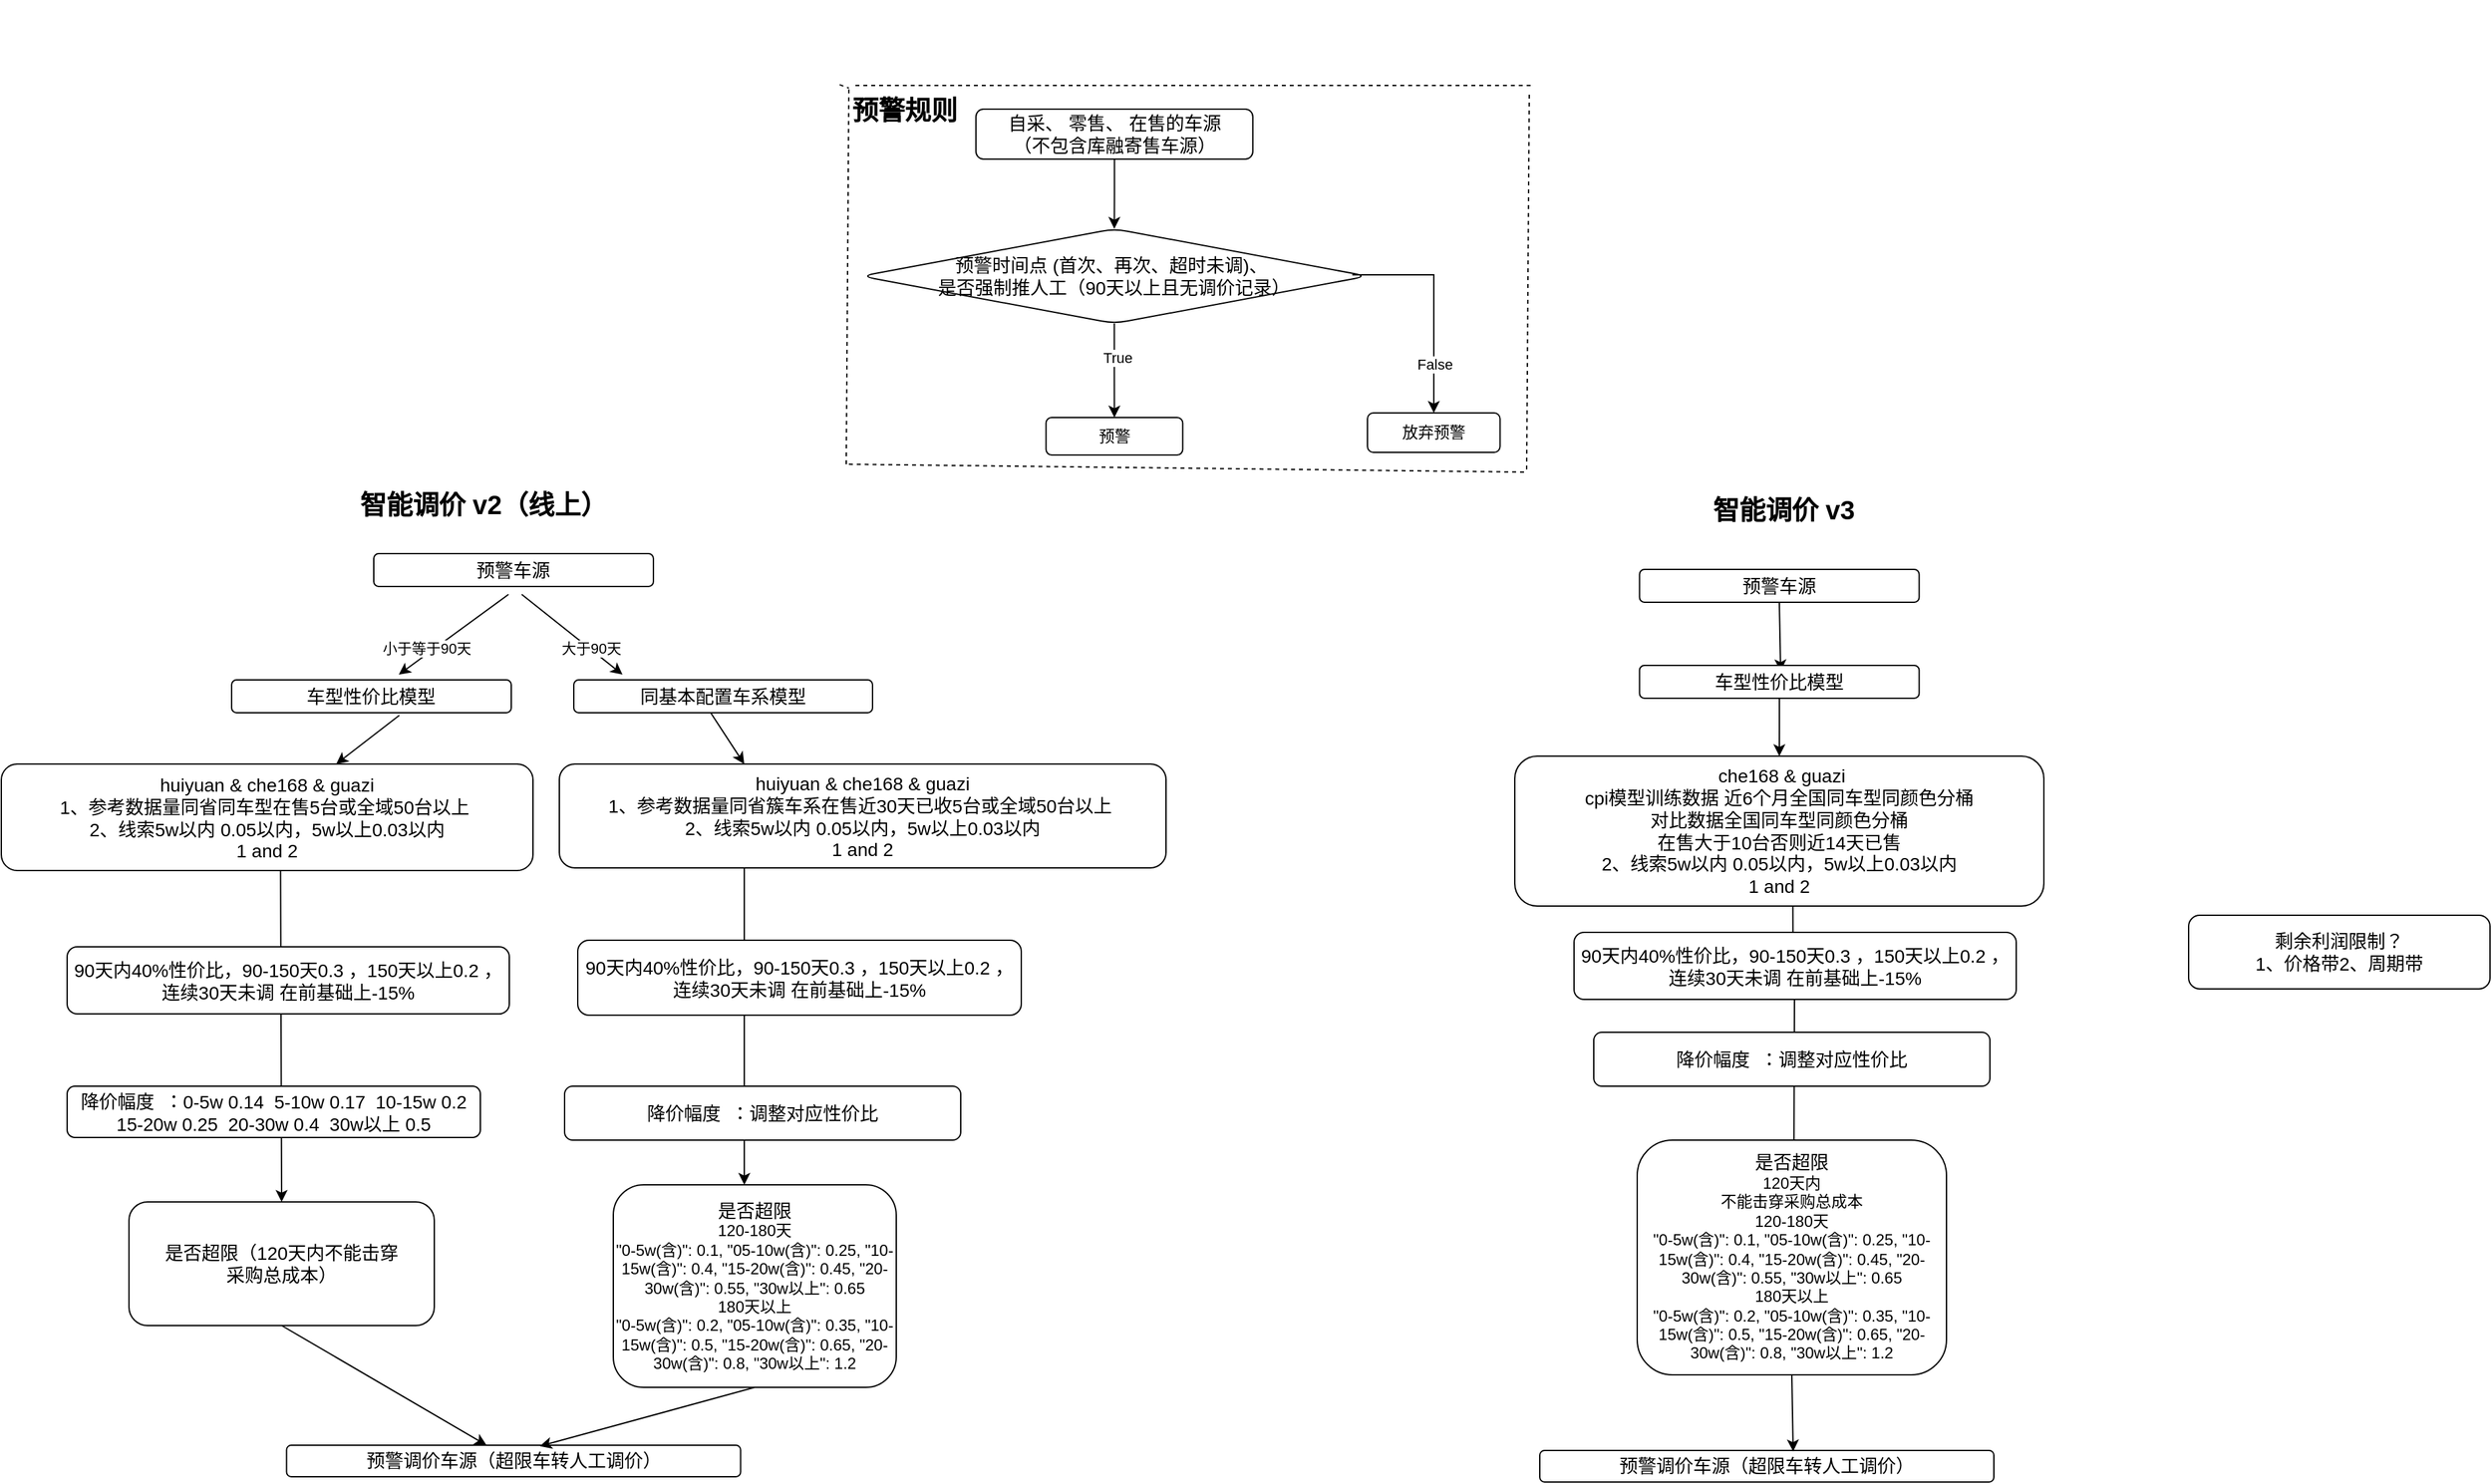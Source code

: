 <mxfile version="23.0.2" type="github">
  <diagram id="7jMcVTaSKbLTG11D5n-k" name="第 1 页">
    <mxGraphModel dx="1370" dy="3915" grid="0" gridSize="10" guides="1" tooltips="1" connect="1" arrows="1" fold="1" page="1" pageScale="1" pageWidth="4681" pageHeight="3300" math="0" shadow="0">
      <root>
        <mxCell id="0" />
        <mxCell id="1" parent="0" />
        <mxCell id="Wvx19moBlmHvsNVBward-10" value="" style="endArrow=classic;html=1;rounded=0;" parent="1" edge="1">
          <mxGeometry width="50" height="50" relative="1" as="geometry">
            <mxPoint x="3013.4" y="419.996" as="sourcePoint" />
            <mxPoint x="2930" y="481" as="targetPoint" />
          </mxGeometry>
        </mxCell>
        <mxCell id="Wvx19moBlmHvsNVBward-64" value="小于等于90天" style="edgeLabel;html=1;align=center;verticalAlign=middle;resizable=0;points=[];" parent="Wvx19moBlmHvsNVBward-10" vertex="1" connectable="0">
          <mxGeometry x="0.441" y="-5" relative="1" as="geometry">
            <mxPoint y="1" as="offset" />
          </mxGeometry>
        </mxCell>
        <mxCell id="Wvx19moBlmHvsNVBward-22" value="&lt;font style=&quot;font-size: 14px;&quot;&gt;预警车源&lt;/font&gt;" style="rounded=1;whiteSpace=wrap;html=1;" parent="1" vertex="1">
          <mxGeometry x="2911" y="389" width="212.48" height="25" as="geometry" />
        </mxCell>
        <mxCell id="Wvx19moBlmHvsNVBward-54" value="&lt;h1&gt;&lt;font color=&quot;#000000&quot;&gt;&lt;span style=&quot;font-size: 20px;&quot;&gt;智能调价 v2（线上）&lt;/span&gt;&lt;/font&gt;&lt;/h1&gt;" style="text;html=1;align=center;verticalAlign=middle;resizable=0;points=[];autosize=1;strokeColor=none;fillColor=none;fontColor=#FF0000;" parent="1" vertex="1">
          <mxGeometry x="2890.997" y="314" width="206" height="73" as="geometry" />
        </mxCell>
        <mxCell id="Wvx19moBlmHvsNVBward-65" value="" style="endArrow=classic;html=1;rounded=0;" parent="1" edge="1">
          <mxGeometry width="50" height="50" relative="1" as="geometry">
            <mxPoint x="3023.4" y="419.996" as="sourcePoint" />
            <mxPoint x="3100" y="481" as="targetPoint" />
          </mxGeometry>
        </mxCell>
        <mxCell id="Wvx19moBlmHvsNVBward-66" value="大于90天" style="edgeLabel;html=1;align=center;verticalAlign=middle;resizable=0;points=[];" parent="Wvx19moBlmHvsNVBward-65" vertex="1" connectable="0">
          <mxGeometry x="0.441" y="-5" relative="1" as="geometry">
            <mxPoint y="-7" as="offset" />
          </mxGeometry>
        </mxCell>
        <mxCell id="Wvx19moBlmHvsNVBward-67" value="&lt;font style=&quot;font-size: 14px;&quot;&gt;车型性价比模型&lt;/font&gt;" style="rounded=1;whiteSpace=wrap;html=1;" parent="1" vertex="1">
          <mxGeometry x="2803" y="485" width="212.48" height="25" as="geometry" />
        </mxCell>
        <mxCell id="Wvx19moBlmHvsNVBward-68" value="&lt;font style=&quot;font-size: 14px;&quot;&gt;同基本配置车系模型&lt;/font&gt;" style="rounded=1;whiteSpace=wrap;html=1;" parent="1" vertex="1">
          <mxGeometry x="3063" y="485" width="227" height="25" as="geometry" />
        </mxCell>
        <mxCell id="Wvx19moBlmHvsNVBward-69" value="" style="endArrow=classic;html=1;rounded=0;" parent="1" target="Wvx19moBlmHvsNVBward-73" edge="1">
          <mxGeometry width="50" height="50" relative="1" as="geometry">
            <mxPoint x="2930.4" y="511.996" as="sourcePoint" />
            <mxPoint x="2983" y="577" as="targetPoint" />
          </mxGeometry>
        </mxCell>
        <mxCell id="Wvx19moBlmHvsNVBward-71" value="" style="endArrow=classic;html=1;rounded=0;entryX=0.5;entryY=0;entryDx=0;entryDy=0;" parent="1" edge="1">
          <mxGeometry width="50" height="50" relative="1" as="geometry">
            <mxPoint x="3167.0" y="509.996" as="sourcePoint" />
            <mxPoint x="3192.5" y="549" as="targetPoint" />
          </mxGeometry>
        </mxCell>
        <mxCell id="Wvx19moBlmHvsNVBward-81" value="" style="edgeStyle=orthogonalEdgeStyle;rounded=0;orthogonalLoop=1;jettySize=auto;html=1;fontSize=18;" parent="1" target="Wvx19moBlmHvsNVBward-84" edge="1">
          <mxGeometry relative="1" as="geometry">
            <mxPoint x="3192.545" y="569" as="sourcePoint" />
            <mxPoint x="3210.5" y="916" as="targetPoint" />
            <Array as="points">
              <mxPoint x="3193" y="929" />
              <mxPoint x="3193" y="929" />
            </Array>
          </mxGeometry>
        </mxCell>
        <mxCell id="Wvx19moBlmHvsNVBward-80" value="" style="edgeStyle=orthogonalEdgeStyle;rounded=0;orthogonalLoop=1;jettySize=auto;html=1;fontSize=18;entryX=0.5;entryY=0;entryDx=0;entryDy=0;" parent="1" target="Wvx19moBlmHvsNVBward-82" edge="1">
          <mxGeometry relative="1" as="geometry">
            <mxPoint x="2840" y="574" as="sourcePoint" />
            <mxPoint x="2839" y="995" as="targetPoint" />
          </mxGeometry>
        </mxCell>
        <mxCell id="Wvx19moBlmHvsNVBward-73" value="&lt;font style=&quot;&quot;&gt;&lt;font style=&quot;font-size: 14px;&quot;&gt;huiyuan &amp;amp; che168 &amp;amp; guazi&lt;br&gt;1、参考数据量同省同车型在售5台或全域50台以上&amp;nbsp;&lt;br&gt;2、线索5w以内 0.05以内，5w以上0.03以内&lt;br&gt;1 and 2&lt;/font&gt;&lt;br&gt;&lt;/font&gt;" style="rounded=1;whiteSpace=wrap;html=1;" parent="1" vertex="1">
          <mxGeometry x="2628" y="549" width="404" height="81" as="geometry" />
        </mxCell>
        <mxCell id="Wvx19moBlmHvsNVBward-75" value="&lt;font style=&quot;font-size: 14px;&quot;&gt;90天内40%性价比，90-150天0.3 ，150天以上0.2 ， 连续30天未调 在前基础上-15%&lt;/font&gt;" style="rounded=1;whiteSpace=wrap;html=1;" parent="1" vertex="1">
          <mxGeometry x="2678" y="688" width="336" height="51" as="geometry" />
        </mxCell>
        <mxCell id="Wvx19moBlmHvsNVBward-82" value="&lt;font style=&quot;font-size: 14px;&quot;&gt;是否超限（120天内不能击穿&lt;br&gt;采购总成本）&lt;br&gt;&lt;/font&gt;" style="rounded=1;whiteSpace=wrap;html=1;" parent="1" vertex="1">
          <mxGeometry x="2725" y="882" width="232" height="94" as="geometry" />
        </mxCell>
        <mxCell id="Wvx19moBlmHvsNVBward-84" value="&lt;font style=&quot;font-size: 14px;&quot;&gt;是否超限&lt;br&gt;&lt;/font&gt;120-180天&lt;br&gt;&lt;font style=&quot;font-size: 12px;&quot;&gt;&quot;0-5w(含)&quot;: 0.1, &quot;05-10w(含)&quot;: 0.25, &quot;10-15w(含)&quot;: 0.4, &quot;15-20w(含)&quot;: 0.45, &quot;20-30w(含)&quot;: 0.55, &quot;30w以上&quot;: 0.65&lt;/font&gt;&lt;br&gt;180天以上&lt;br&gt;&quot;0-5w(含)&quot;: 0.2, &quot;05-10w(含)&quot;: 0.35, &quot;10-15w(含)&quot;: 0.5, &quot;15-20w(含)&quot;: 0.65, &quot;20-30w(含)&quot;: 0.8, &quot;30w以上&quot;: 1.2" style="rounded=1;whiteSpace=wrap;html=1;" parent="1" vertex="1">
          <mxGeometry x="3093" y="869" width="215" height="154" as="geometry" />
        </mxCell>
        <mxCell id="Wvx19moBlmHvsNVBward-86" value="&lt;font style=&quot;font-size: 14px;&quot;&gt;预警调价车源（超限车转人工调价）&lt;/font&gt;" style="rounded=1;whiteSpace=wrap;html=1;" parent="1" vertex="1">
          <mxGeometry x="2844.74" y="1067" width="345" height="24" as="geometry" />
        </mxCell>
        <mxCell id="Wvx19moBlmHvsNVBward-91" value="" style="endArrow=classic;html=1;rounded=0;exitX=0.5;exitY=1;exitDx=0;exitDy=0;" parent="1" source="Wvx19moBlmHvsNVBward-82" target="Wvx19moBlmHvsNVBward-86" edge="1">
          <mxGeometry width="50" height="50" relative="1" as="geometry">
            <mxPoint x="2893.31" y="1178.996" as="sourcePoint" />
            <mxPoint x="2991" y="1229" as="targetPoint" />
          </mxGeometry>
        </mxCell>
        <mxCell id="Wvx19moBlmHvsNVBward-92" value="" style="endArrow=classic;html=1;rounded=0;entryX=0.558;entryY=0.03;entryDx=0;entryDy=0;entryPerimeter=0;exitX=0.5;exitY=1;exitDx=0;exitDy=0;" parent="1" target="Wvx19moBlmHvsNVBward-86" edge="1" source="Wvx19moBlmHvsNVBward-84">
          <mxGeometry width="50" height="50" relative="1" as="geometry">
            <mxPoint x="3189.31" y="1141.996" as="sourcePoint" />
            <mxPoint x="3117.999" y="1179" as="targetPoint" />
          </mxGeometry>
        </mxCell>
        <mxCell id="Uozrh9gCZXrSgAL-C33O-24" value="" style="group" vertex="1" connectable="0" parent="1">
          <mxGeometry x="3220.997" y="-32" width="844.003" height="318" as="geometry" />
        </mxCell>
        <mxCell id="Uozrh9gCZXrSgAL-C33O-44" value="" style="group" vertex="1" connectable="0" parent="Uozrh9gCZXrSgAL-C33O-24">
          <mxGeometry x="48.003" y="65" width="520" height="294" as="geometry" />
        </mxCell>
        <mxCell id="Uozrh9gCZXrSgAL-C33O-2" value="&lt;font style=&quot;font-size: 14px;&quot;&gt;自采、 零售、 在售的车源&lt;br&gt;（不包含库融寄售车源）&lt;/font&gt;" style="rounded=1;whiteSpace=wrap;html=1;" vertex="1" parent="Uozrh9gCZXrSgAL-C33O-44">
          <mxGeometry x="99.56" y="18" width="210.37" height="38" as="geometry" />
        </mxCell>
        <mxCell id="Uozrh9gCZXrSgAL-C33O-7" value="&lt;font style=&quot;font-size: 14px;&quot;&gt;&amp;nbsp; &amp;nbsp;预警时间点 (首次、再次、超时未调)、&amp;nbsp; &amp;nbsp;&amp;nbsp;&lt;br&gt;是否强制推人工（90天以上且无调价记录）&lt;/font&gt;" style="rhombus;whiteSpace=wrap;html=1;rounded=1;" vertex="1" parent="Uozrh9gCZXrSgAL-C33O-44">
          <mxGeometry x="12.43" y="109" width="384.63" height="72" as="geometry" />
        </mxCell>
        <mxCell id="Uozrh9gCZXrSgAL-C33O-8" value="" style="edgeStyle=orthogonalEdgeStyle;rounded=0;orthogonalLoop=1;jettySize=auto;html=1;" edge="1" parent="Uozrh9gCZXrSgAL-C33O-44" source="Uozrh9gCZXrSgAL-C33O-2" target="Uozrh9gCZXrSgAL-C33O-7">
          <mxGeometry relative="1" as="geometry" />
        </mxCell>
        <mxCell id="Uozrh9gCZXrSgAL-C33O-9" value="预警" style="whiteSpace=wrap;html=1;rounded=1;" vertex="1" parent="Uozrh9gCZXrSgAL-C33O-44">
          <mxGeometry x="152.81" y="252.5" width="103.88" height="28.5" as="geometry" />
        </mxCell>
        <mxCell id="Uozrh9gCZXrSgAL-C33O-10" value="" style="edgeStyle=orthogonalEdgeStyle;rounded=0;orthogonalLoop=1;jettySize=auto;html=1;" edge="1" parent="Uozrh9gCZXrSgAL-C33O-44" source="Uozrh9gCZXrSgAL-C33O-7" target="Uozrh9gCZXrSgAL-C33O-9">
          <mxGeometry relative="1" as="geometry" />
        </mxCell>
        <mxCell id="Uozrh9gCZXrSgAL-C33O-14" value="True" style="edgeLabel;html=1;align=center;verticalAlign=middle;resizable=0;points=[];" vertex="1" connectable="0" parent="Uozrh9gCZXrSgAL-C33O-10">
          <mxGeometry x="-0.276" y="2" relative="1" as="geometry">
            <mxPoint as="offset" />
          </mxGeometry>
        </mxCell>
        <mxCell id="Uozrh9gCZXrSgAL-C33O-11" value="放弃预警" style="whiteSpace=wrap;html=1;rounded=1;" vertex="1" parent="Uozrh9gCZXrSgAL-C33O-44">
          <mxGeometry x="397.06" y="249" width="100.74" height="30" as="geometry" />
        </mxCell>
        <mxCell id="Uozrh9gCZXrSgAL-C33O-12" value="" style="edgeStyle=orthogonalEdgeStyle;rounded=0;orthogonalLoop=1;jettySize=auto;html=1;exitX=0.97;exitY=0.486;exitDx=0;exitDy=0;exitPerimeter=0;" edge="1" parent="Uozrh9gCZXrSgAL-C33O-44" source="Uozrh9gCZXrSgAL-C33O-7" target="Uozrh9gCZXrSgAL-C33O-11">
          <mxGeometry relative="1" as="geometry" />
        </mxCell>
        <mxCell id="Uozrh9gCZXrSgAL-C33O-13" value="False" style="edgeLabel;html=1;align=center;verticalAlign=middle;resizable=0;points=[];" vertex="1" connectable="0" parent="Uozrh9gCZXrSgAL-C33O-12">
          <mxGeometry x="0.058" y="1" relative="1" as="geometry">
            <mxPoint x="-1" y="41" as="offset" />
          </mxGeometry>
        </mxCell>
        <mxCell id="Uozrh9gCZXrSgAL-C33O-23" value="" style="group" vertex="1" connectable="0" parent="Uozrh9gCZXrSgAL-C33O-44">
          <mxGeometry width="520" height="294" as="geometry" />
        </mxCell>
        <mxCell id="Uozrh9gCZXrSgAL-C33O-19" value="" style="endArrow=none;dashed=1;html=1;rounded=0;" edge="1" parent="Uozrh9gCZXrSgAL-C33O-23" source="Uozrh9gCZXrSgAL-C33O-1">
          <mxGeometry width="50" height="50" relative="1" as="geometry">
            <mxPoint x="519" y="8" as="sourcePoint" />
            <mxPoint x="3" y="2" as="targetPoint" />
          </mxGeometry>
        </mxCell>
        <mxCell id="Uozrh9gCZXrSgAL-C33O-20" value="" style="endArrow=none;dashed=1;html=1;rounded=0;" edge="1" parent="Uozrh9gCZXrSgAL-C33O-23">
          <mxGeometry width="50" height="50" relative="1" as="geometry">
            <mxPoint x="1" y="288" as="sourcePoint" />
            <mxPoint x="3" as="targetPoint" />
          </mxGeometry>
        </mxCell>
        <mxCell id="Uozrh9gCZXrSgAL-C33O-21" value="" style="endArrow=none;dashed=1;html=1;rounded=0;" edge="1" parent="Uozrh9gCZXrSgAL-C33O-23">
          <mxGeometry width="50" height="50" relative="1" as="geometry">
            <mxPoint x="518" y="292" as="sourcePoint" />
            <mxPoint x="520" y="4" as="targetPoint" />
          </mxGeometry>
        </mxCell>
        <mxCell id="Uozrh9gCZXrSgAL-C33O-22" value="" style="endArrow=none;dashed=1;html=1;rounded=0;" edge="1" parent="Uozrh9gCZXrSgAL-C33O-23">
          <mxGeometry width="50" height="50" relative="1" as="geometry">
            <mxPoint x="516" y="294" as="sourcePoint" />
            <mxPoint y="288" as="targetPoint" />
          </mxGeometry>
        </mxCell>
        <mxCell id="Uozrh9gCZXrSgAL-C33O-1" value="&lt;h1&gt;&lt;font color=&quot;#000000&quot;&gt;&lt;span style=&quot;font-size: 20px;&quot;&gt;预警规则&lt;/span&gt;&lt;/font&gt;&lt;/h1&gt;" style="text;html=1;align=center;verticalAlign=middle;resizable=0;points=[];autosize=1;strokeColor=none;fillColor=none;fontColor=#FF0000;" vertex="1" parent="Uozrh9gCZXrSgAL-C33O-23">
          <mxGeometry x="-4.003" y="-19" width="98" height="73" as="geometry" />
        </mxCell>
        <mxCell id="Uozrh9gCZXrSgAL-C33O-43" value="" style="endArrow=none;dashed=1;html=1;rounded=0;exitX=0.051;exitY=0.288;exitDx=0;exitDy=0;exitPerimeter=0;" edge="1" parent="Uozrh9gCZXrSgAL-C33O-23">
          <mxGeometry width="50" height="50" relative="1" as="geometry">
            <mxPoint x="7.995" y="0.004" as="sourcePoint" />
            <mxPoint x="521" as="targetPoint" />
          </mxGeometry>
        </mxCell>
        <mxCell id="Uozrh9gCZXrSgAL-C33O-48" value="&lt;font style=&quot;font-size: 14px;&quot;&gt;降价幅度&amp;nbsp; ：0-5w 0.14&amp;nbsp; 5-10w 0.17&amp;nbsp; 10-15w 0.2&lt;br&gt;15-20w 0.25&amp;nbsp; 20-30w 0.4&amp;nbsp; 30w以上 0.5&lt;/font&gt;" style="rounded=1;whiteSpace=wrap;html=1;" vertex="1" parent="1">
          <mxGeometry x="2678" y="794" width="314" height="39" as="geometry" />
        </mxCell>
        <mxCell id="Uozrh9gCZXrSgAL-C33O-49" value="&lt;font style=&quot;font-size: 14px;&quot;&gt;90天内40%性价比，90-150天0.3 ，150天以上0.2 ， 连续30天未调 在前基础上-15%&lt;/font&gt;" style="rounded=1;whiteSpace=wrap;html=1;" vertex="1" parent="1">
          <mxGeometry x="3066" y="683" width="337" height="57" as="geometry" />
        </mxCell>
        <mxCell id="Uozrh9gCZXrSgAL-C33O-50" value="&lt;font style=&quot;&quot;&gt;&lt;font style=&quot;font-size: 14px;&quot;&gt;huiyuan &amp;amp; che168 &amp;amp; guazi&lt;br&gt;1、参考数据量同省簇车系在售近30天已收5台或全域50台以上&amp;nbsp;&lt;br&gt;2、线索5w以内 0.05以内，5w以上0.03以内&lt;br&gt;1 and 2&lt;/font&gt;&lt;br&gt;&lt;/font&gt;" style="rounded=1;whiteSpace=wrap;html=1;" vertex="1" parent="1">
          <mxGeometry x="3052" y="549" width="461" height="79" as="geometry" />
        </mxCell>
        <mxCell id="Uozrh9gCZXrSgAL-C33O-51" value="&lt;font style=&quot;font-size: 14px;&quot;&gt;降价幅度&amp;nbsp; ：调整对应性价比&lt;/font&gt;" style="rounded=1;whiteSpace=wrap;html=1;" vertex="1" parent="1">
          <mxGeometry x="3056" y="794" width="301" height="41" as="geometry" />
        </mxCell>
        <mxCell id="Uozrh9gCZXrSgAL-C33O-52" value="" style="endArrow=classic;html=1;rounded=0;exitX=0.5;exitY=1;exitDx=0;exitDy=0;" edge="1" parent="1" source="Uozrh9gCZXrSgAL-C33O-54">
          <mxGeometry width="50" height="50" relative="1" as="geometry">
            <mxPoint x="4063.4" y="417.496" as="sourcePoint" />
            <mxPoint x="3980" y="478.5" as="targetPoint" />
          </mxGeometry>
        </mxCell>
        <mxCell id="Uozrh9gCZXrSgAL-C33O-54" value="&lt;font style=&quot;font-size: 14px;&quot;&gt;预警车源&lt;/font&gt;" style="rounded=1;whiteSpace=wrap;html=1;" vertex="1" parent="1">
          <mxGeometry x="3872.76" y="401" width="212.48" height="25" as="geometry" />
        </mxCell>
        <mxCell id="Uozrh9gCZXrSgAL-C33O-55" value="&lt;h1&gt;&lt;font color=&quot;#000000&quot;&gt;&lt;span style=&quot;font-size: 20px;&quot;&gt;智能调价 v3&lt;/span&gt;&lt;/font&gt;&lt;/h1&gt;" style="text;html=1;align=center;verticalAlign=middle;resizable=0;points=[];autosize=1;strokeColor=none;fillColor=none;fontColor=#FF0000;" vertex="1" parent="1">
          <mxGeometry x="3918.757" y="318" width="126" height="73" as="geometry" />
        </mxCell>
        <mxCell id="Uozrh9gCZXrSgAL-C33O-76" value="" style="edgeStyle=orthogonalEdgeStyle;rounded=0;orthogonalLoop=1;jettySize=auto;html=1;" edge="1" parent="1" source="Uozrh9gCZXrSgAL-C33O-58" target="Uozrh9gCZXrSgAL-C33O-64">
          <mxGeometry relative="1" as="geometry" />
        </mxCell>
        <mxCell id="Uozrh9gCZXrSgAL-C33O-58" value="&lt;font style=&quot;font-size: 14px;&quot;&gt;车型性价比模型&lt;/font&gt;" style="rounded=1;whiteSpace=wrap;html=1;" vertex="1" parent="1">
          <mxGeometry x="3872.76" y="474" width="212.48" height="25" as="geometry" />
        </mxCell>
        <mxCell id="Uozrh9gCZXrSgAL-C33O-63" value="" style="edgeStyle=orthogonalEdgeStyle;rounded=0;orthogonalLoop=1;jettySize=auto;html=1;fontSize=18;entryX=0.5;entryY=0;entryDx=0;entryDy=0;" edge="1" parent="1">
          <mxGeometry relative="1" as="geometry">
            <mxPoint x="3989" y="568" as="sourcePoint" />
            <mxPoint x="3990" y="876" as="targetPoint" />
          </mxGeometry>
        </mxCell>
        <mxCell id="Uozrh9gCZXrSgAL-C33O-64" value="&lt;font style=&quot;&quot;&gt;&lt;font style=&quot;font-size: 14px;&quot;&gt;&amp;nbsp;che168 &amp;amp; guazi&lt;br&gt;cpi模型训练数据 近6个月全国同车型同颜色分桶&lt;br&gt;对比数据全国同车型同颜色分桶&lt;br&gt;在售大于10台否则近14天已售&lt;br&gt;2、线索5w以内 0.05以内，5w以上0.03以内&lt;br&gt;1 and 2&lt;/font&gt;&lt;br&gt;&lt;/font&gt;" style="rounded=1;whiteSpace=wrap;html=1;" vertex="1" parent="1">
          <mxGeometry x="3778" y="543" width="402" height="114" as="geometry" />
        </mxCell>
        <mxCell id="Uozrh9gCZXrSgAL-C33O-65" value="&lt;font style=&quot;font-size: 14px;&quot;&gt;90天内40%性价比，90-150天0.3 ，150天以上0.2 ， 连续30天未调 在前基础上-15%&lt;/font&gt;" style="rounded=1;whiteSpace=wrap;html=1;" vertex="1" parent="1">
          <mxGeometry x="3823" y="677" width="336" height="51" as="geometry" />
        </mxCell>
        <mxCell id="Uozrh9gCZXrSgAL-C33O-67" value="&lt;font style=&quot;&quot;&gt;&lt;span style=&quot;font-size: 14px;&quot;&gt;是否超限&lt;/span&gt;&lt;br&gt;&lt;font style=&quot;font-size: 12px;&quot;&gt;120天内&lt;br&gt;不能击穿采购总成本&lt;/font&gt;&lt;br&gt;&lt;/font&gt;120-180天&lt;br&gt;&lt;font style=&quot;font-size: 12px;&quot;&gt;&quot;0-5w(含)&quot;: 0.1, &quot;05-10w(含)&quot;: 0.25, &quot;10-15w(含)&quot;: 0.4, &quot;15-20w(含)&quot;: 0.45, &quot;20-30w(含)&quot;: 0.55, &quot;30w以上&quot;: 0.65&lt;/font&gt;&lt;br&gt;180天以上&lt;br&gt;&quot;0-5w(含)&quot;: 0.2, &quot;05-10w(含)&quot;: 0.35, &quot;10-15w(含)&quot;: 0.5, &quot;15-20w(含)&quot;: 0.65, &quot;20-30w(含)&quot;: 0.8, &quot;30w以上&quot;: 1.2" style="rounded=1;whiteSpace=wrap;html=1;" vertex="1" parent="1">
          <mxGeometry x="3871" y="835" width="235" height="178.5" as="geometry" />
        </mxCell>
        <mxCell id="Uozrh9gCZXrSgAL-C33O-68" value="&lt;font style=&quot;font-size: 14px;&quot;&gt;预警调价车源（超限车转人工调价）&lt;/font&gt;" style="rounded=1;whiteSpace=wrap;html=1;" vertex="1" parent="1">
          <mxGeometry x="3797" y="1071" width="345" height="24" as="geometry" />
        </mxCell>
        <mxCell id="Uozrh9gCZXrSgAL-C33O-70" value="" style="endArrow=classic;html=1;rounded=0;entryX=0.558;entryY=0.03;entryDx=0;entryDy=0;entryPerimeter=0;exitX=0.5;exitY=1;exitDx=0;exitDy=0;" edge="1" parent="1" source="Uozrh9gCZXrSgAL-C33O-67" target="Uozrh9gCZXrSgAL-C33O-68">
          <mxGeometry width="50" height="50" relative="1" as="geometry">
            <mxPoint x="4338.31" y="1135.996" as="sourcePoint" />
            <mxPoint x="4266.999" y="1173" as="targetPoint" />
          </mxGeometry>
        </mxCell>
        <mxCell id="Uozrh9gCZXrSgAL-C33O-74" value="&lt;font style=&quot;font-size: 14px;&quot;&gt;降价幅度&amp;nbsp; ：调整对应性价比&lt;/font&gt;" style="rounded=1;whiteSpace=wrap;html=1;" vertex="1" parent="1">
          <mxGeometry x="3838" y="753" width="301" height="41" as="geometry" />
        </mxCell>
        <mxCell id="Uozrh9gCZXrSgAL-C33O-77" value="&lt;span style=&quot;font-size: 14px;&quot;&gt;剩余利润限制？&lt;br&gt;1、价格带2、周期带&lt;br&gt;&lt;/span&gt;" style="rounded=1;whiteSpace=wrap;html=1;" vertex="1" parent="1">
          <mxGeometry x="4290" y="664" width="229" height="56" as="geometry" />
        </mxCell>
      </root>
    </mxGraphModel>
  </diagram>
</mxfile>
